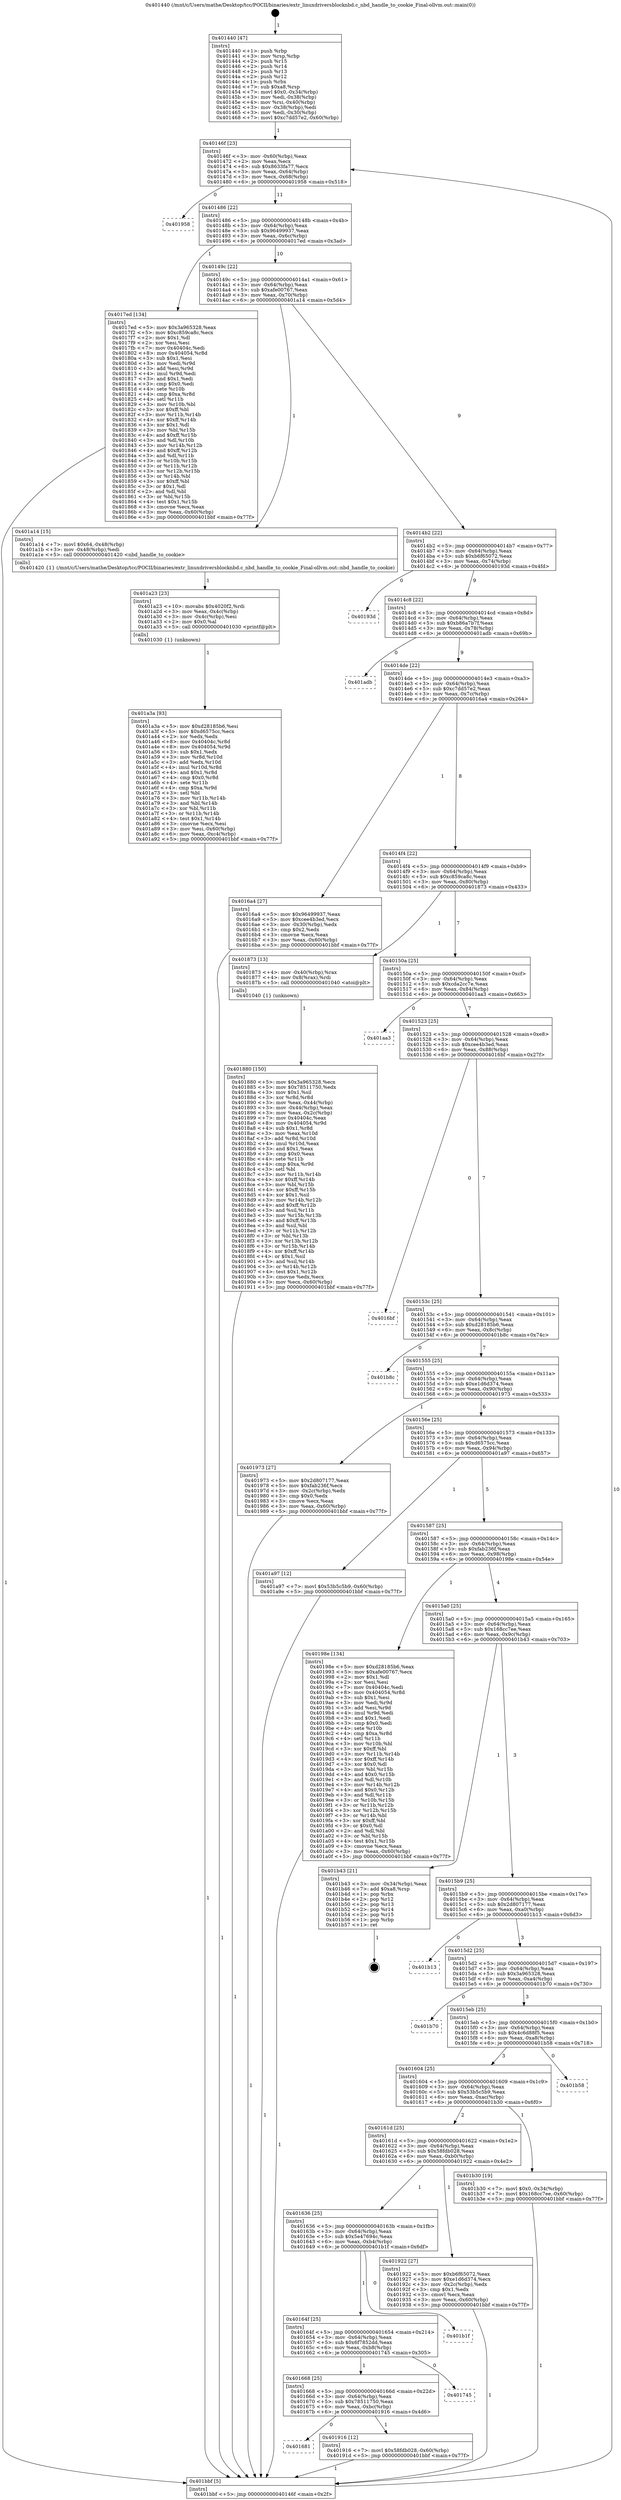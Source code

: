digraph "0x401440" {
  label = "0x401440 (/mnt/c/Users/mathe/Desktop/tcc/POCII/binaries/extr_linuxdriversblocknbd.c_nbd_handle_to_cookie_Final-ollvm.out::main(0))"
  labelloc = "t"
  node[shape=record]

  Entry [label="",width=0.3,height=0.3,shape=circle,fillcolor=black,style=filled]
  "0x40146f" [label="{
     0x40146f [23]\l
     | [instrs]\l
     &nbsp;&nbsp;0x40146f \<+3\>: mov -0x60(%rbp),%eax\l
     &nbsp;&nbsp;0x401472 \<+2\>: mov %eax,%ecx\l
     &nbsp;&nbsp;0x401474 \<+6\>: sub $0x8633fa77,%ecx\l
     &nbsp;&nbsp;0x40147a \<+3\>: mov %eax,-0x64(%rbp)\l
     &nbsp;&nbsp;0x40147d \<+3\>: mov %ecx,-0x68(%rbp)\l
     &nbsp;&nbsp;0x401480 \<+6\>: je 0000000000401958 \<main+0x518\>\l
  }"]
  "0x401958" [label="{
     0x401958\l
  }", style=dashed]
  "0x401486" [label="{
     0x401486 [22]\l
     | [instrs]\l
     &nbsp;&nbsp;0x401486 \<+5\>: jmp 000000000040148b \<main+0x4b\>\l
     &nbsp;&nbsp;0x40148b \<+3\>: mov -0x64(%rbp),%eax\l
     &nbsp;&nbsp;0x40148e \<+5\>: sub $0x96499937,%eax\l
     &nbsp;&nbsp;0x401493 \<+3\>: mov %eax,-0x6c(%rbp)\l
     &nbsp;&nbsp;0x401496 \<+6\>: je 00000000004017ed \<main+0x3ad\>\l
  }"]
  Exit [label="",width=0.3,height=0.3,shape=circle,fillcolor=black,style=filled,peripheries=2]
  "0x4017ed" [label="{
     0x4017ed [134]\l
     | [instrs]\l
     &nbsp;&nbsp;0x4017ed \<+5\>: mov $0x3a965328,%eax\l
     &nbsp;&nbsp;0x4017f2 \<+5\>: mov $0xc859ca8c,%ecx\l
     &nbsp;&nbsp;0x4017f7 \<+2\>: mov $0x1,%dl\l
     &nbsp;&nbsp;0x4017f9 \<+2\>: xor %esi,%esi\l
     &nbsp;&nbsp;0x4017fb \<+7\>: mov 0x40404c,%edi\l
     &nbsp;&nbsp;0x401802 \<+8\>: mov 0x404054,%r8d\l
     &nbsp;&nbsp;0x40180a \<+3\>: sub $0x1,%esi\l
     &nbsp;&nbsp;0x40180d \<+3\>: mov %edi,%r9d\l
     &nbsp;&nbsp;0x401810 \<+3\>: add %esi,%r9d\l
     &nbsp;&nbsp;0x401813 \<+4\>: imul %r9d,%edi\l
     &nbsp;&nbsp;0x401817 \<+3\>: and $0x1,%edi\l
     &nbsp;&nbsp;0x40181a \<+3\>: cmp $0x0,%edi\l
     &nbsp;&nbsp;0x40181d \<+4\>: sete %r10b\l
     &nbsp;&nbsp;0x401821 \<+4\>: cmp $0xa,%r8d\l
     &nbsp;&nbsp;0x401825 \<+4\>: setl %r11b\l
     &nbsp;&nbsp;0x401829 \<+3\>: mov %r10b,%bl\l
     &nbsp;&nbsp;0x40182c \<+3\>: xor $0xff,%bl\l
     &nbsp;&nbsp;0x40182f \<+3\>: mov %r11b,%r14b\l
     &nbsp;&nbsp;0x401832 \<+4\>: xor $0xff,%r14b\l
     &nbsp;&nbsp;0x401836 \<+3\>: xor $0x1,%dl\l
     &nbsp;&nbsp;0x401839 \<+3\>: mov %bl,%r15b\l
     &nbsp;&nbsp;0x40183c \<+4\>: and $0xff,%r15b\l
     &nbsp;&nbsp;0x401840 \<+3\>: and %dl,%r10b\l
     &nbsp;&nbsp;0x401843 \<+3\>: mov %r14b,%r12b\l
     &nbsp;&nbsp;0x401846 \<+4\>: and $0xff,%r12b\l
     &nbsp;&nbsp;0x40184a \<+3\>: and %dl,%r11b\l
     &nbsp;&nbsp;0x40184d \<+3\>: or %r10b,%r15b\l
     &nbsp;&nbsp;0x401850 \<+3\>: or %r11b,%r12b\l
     &nbsp;&nbsp;0x401853 \<+3\>: xor %r12b,%r15b\l
     &nbsp;&nbsp;0x401856 \<+3\>: or %r14b,%bl\l
     &nbsp;&nbsp;0x401859 \<+3\>: xor $0xff,%bl\l
     &nbsp;&nbsp;0x40185c \<+3\>: or $0x1,%dl\l
     &nbsp;&nbsp;0x40185f \<+2\>: and %dl,%bl\l
     &nbsp;&nbsp;0x401861 \<+3\>: or %bl,%r15b\l
     &nbsp;&nbsp;0x401864 \<+4\>: test $0x1,%r15b\l
     &nbsp;&nbsp;0x401868 \<+3\>: cmovne %ecx,%eax\l
     &nbsp;&nbsp;0x40186b \<+3\>: mov %eax,-0x60(%rbp)\l
     &nbsp;&nbsp;0x40186e \<+5\>: jmp 0000000000401bbf \<main+0x77f\>\l
  }"]
  "0x40149c" [label="{
     0x40149c [22]\l
     | [instrs]\l
     &nbsp;&nbsp;0x40149c \<+5\>: jmp 00000000004014a1 \<main+0x61\>\l
     &nbsp;&nbsp;0x4014a1 \<+3\>: mov -0x64(%rbp),%eax\l
     &nbsp;&nbsp;0x4014a4 \<+5\>: sub $0xafe00767,%eax\l
     &nbsp;&nbsp;0x4014a9 \<+3\>: mov %eax,-0x70(%rbp)\l
     &nbsp;&nbsp;0x4014ac \<+6\>: je 0000000000401a14 \<main+0x5d4\>\l
  }"]
  "0x401a3a" [label="{
     0x401a3a [93]\l
     | [instrs]\l
     &nbsp;&nbsp;0x401a3a \<+5\>: mov $0xd28185b6,%esi\l
     &nbsp;&nbsp;0x401a3f \<+5\>: mov $0xd6575cc,%ecx\l
     &nbsp;&nbsp;0x401a44 \<+2\>: xor %edx,%edx\l
     &nbsp;&nbsp;0x401a46 \<+8\>: mov 0x40404c,%r8d\l
     &nbsp;&nbsp;0x401a4e \<+8\>: mov 0x404054,%r9d\l
     &nbsp;&nbsp;0x401a56 \<+3\>: sub $0x1,%edx\l
     &nbsp;&nbsp;0x401a59 \<+3\>: mov %r8d,%r10d\l
     &nbsp;&nbsp;0x401a5c \<+3\>: add %edx,%r10d\l
     &nbsp;&nbsp;0x401a5f \<+4\>: imul %r10d,%r8d\l
     &nbsp;&nbsp;0x401a63 \<+4\>: and $0x1,%r8d\l
     &nbsp;&nbsp;0x401a67 \<+4\>: cmp $0x0,%r8d\l
     &nbsp;&nbsp;0x401a6b \<+4\>: sete %r11b\l
     &nbsp;&nbsp;0x401a6f \<+4\>: cmp $0xa,%r9d\l
     &nbsp;&nbsp;0x401a73 \<+3\>: setl %bl\l
     &nbsp;&nbsp;0x401a76 \<+3\>: mov %r11b,%r14b\l
     &nbsp;&nbsp;0x401a79 \<+3\>: and %bl,%r14b\l
     &nbsp;&nbsp;0x401a7c \<+3\>: xor %bl,%r11b\l
     &nbsp;&nbsp;0x401a7f \<+3\>: or %r11b,%r14b\l
     &nbsp;&nbsp;0x401a82 \<+4\>: test $0x1,%r14b\l
     &nbsp;&nbsp;0x401a86 \<+3\>: cmovne %ecx,%esi\l
     &nbsp;&nbsp;0x401a89 \<+3\>: mov %esi,-0x60(%rbp)\l
     &nbsp;&nbsp;0x401a8c \<+6\>: mov %eax,-0xc4(%rbp)\l
     &nbsp;&nbsp;0x401a92 \<+5\>: jmp 0000000000401bbf \<main+0x77f\>\l
  }"]
  "0x401a14" [label="{
     0x401a14 [15]\l
     | [instrs]\l
     &nbsp;&nbsp;0x401a14 \<+7\>: movl $0x64,-0x48(%rbp)\l
     &nbsp;&nbsp;0x401a1b \<+3\>: mov -0x48(%rbp),%edi\l
     &nbsp;&nbsp;0x401a1e \<+5\>: call 0000000000401420 \<nbd_handle_to_cookie\>\l
     | [calls]\l
     &nbsp;&nbsp;0x401420 \{1\} (/mnt/c/Users/mathe/Desktop/tcc/POCII/binaries/extr_linuxdriversblocknbd.c_nbd_handle_to_cookie_Final-ollvm.out::nbd_handle_to_cookie)\l
  }"]
  "0x4014b2" [label="{
     0x4014b2 [22]\l
     | [instrs]\l
     &nbsp;&nbsp;0x4014b2 \<+5\>: jmp 00000000004014b7 \<main+0x77\>\l
     &nbsp;&nbsp;0x4014b7 \<+3\>: mov -0x64(%rbp),%eax\l
     &nbsp;&nbsp;0x4014ba \<+5\>: sub $0xb6f65072,%eax\l
     &nbsp;&nbsp;0x4014bf \<+3\>: mov %eax,-0x74(%rbp)\l
     &nbsp;&nbsp;0x4014c2 \<+6\>: je 000000000040193d \<main+0x4fd\>\l
  }"]
  "0x401a23" [label="{
     0x401a23 [23]\l
     | [instrs]\l
     &nbsp;&nbsp;0x401a23 \<+10\>: movabs $0x4020f2,%rdi\l
     &nbsp;&nbsp;0x401a2d \<+3\>: mov %eax,-0x4c(%rbp)\l
     &nbsp;&nbsp;0x401a30 \<+3\>: mov -0x4c(%rbp),%esi\l
     &nbsp;&nbsp;0x401a33 \<+2\>: mov $0x0,%al\l
     &nbsp;&nbsp;0x401a35 \<+5\>: call 0000000000401030 \<printf@plt\>\l
     | [calls]\l
     &nbsp;&nbsp;0x401030 \{1\} (unknown)\l
  }"]
  "0x40193d" [label="{
     0x40193d\l
  }", style=dashed]
  "0x4014c8" [label="{
     0x4014c8 [22]\l
     | [instrs]\l
     &nbsp;&nbsp;0x4014c8 \<+5\>: jmp 00000000004014cd \<main+0x8d\>\l
     &nbsp;&nbsp;0x4014cd \<+3\>: mov -0x64(%rbp),%eax\l
     &nbsp;&nbsp;0x4014d0 \<+5\>: sub $0xb86a7b7f,%eax\l
     &nbsp;&nbsp;0x4014d5 \<+3\>: mov %eax,-0x78(%rbp)\l
     &nbsp;&nbsp;0x4014d8 \<+6\>: je 0000000000401adb \<main+0x69b\>\l
  }"]
  "0x401681" [label="{
     0x401681\l
  }", style=dashed]
  "0x401adb" [label="{
     0x401adb\l
  }", style=dashed]
  "0x4014de" [label="{
     0x4014de [22]\l
     | [instrs]\l
     &nbsp;&nbsp;0x4014de \<+5\>: jmp 00000000004014e3 \<main+0xa3\>\l
     &nbsp;&nbsp;0x4014e3 \<+3\>: mov -0x64(%rbp),%eax\l
     &nbsp;&nbsp;0x4014e6 \<+5\>: sub $0xc7dd57e2,%eax\l
     &nbsp;&nbsp;0x4014eb \<+3\>: mov %eax,-0x7c(%rbp)\l
     &nbsp;&nbsp;0x4014ee \<+6\>: je 00000000004016a4 \<main+0x264\>\l
  }"]
  "0x401916" [label="{
     0x401916 [12]\l
     | [instrs]\l
     &nbsp;&nbsp;0x401916 \<+7\>: movl $0x58fdb028,-0x60(%rbp)\l
     &nbsp;&nbsp;0x40191d \<+5\>: jmp 0000000000401bbf \<main+0x77f\>\l
  }"]
  "0x4016a4" [label="{
     0x4016a4 [27]\l
     | [instrs]\l
     &nbsp;&nbsp;0x4016a4 \<+5\>: mov $0x96499937,%eax\l
     &nbsp;&nbsp;0x4016a9 \<+5\>: mov $0xcee4b3ed,%ecx\l
     &nbsp;&nbsp;0x4016ae \<+3\>: mov -0x30(%rbp),%edx\l
     &nbsp;&nbsp;0x4016b1 \<+3\>: cmp $0x2,%edx\l
     &nbsp;&nbsp;0x4016b4 \<+3\>: cmovne %ecx,%eax\l
     &nbsp;&nbsp;0x4016b7 \<+3\>: mov %eax,-0x60(%rbp)\l
     &nbsp;&nbsp;0x4016ba \<+5\>: jmp 0000000000401bbf \<main+0x77f\>\l
  }"]
  "0x4014f4" [label="{
     0x4014f4 [22]\l
     | [instrs]\l
     &nbsp;&nbsp;0x4014f4 \<+5\>: jmp 00000000004014f9 \<main+0xb9\>\l
     &nbsp;&nbsp;0x4014f9 \<+3\>: mov -0x64(%rbp),%eax\l
     &nbsp;&nbsp;0x4014fc \<+5\>: sub $0xc859ca8c,%eax\l
     &nbsp;&nbsp;0x401501 \<+3\>: mov %eax,-0x80(%rbp)\l
     &nbsp;&nbsp;0x401504 \<+6\>: je 0000000000401873 \<main+0x433\>\l
  }"]
  "0x401bbf" [label="{
     0x401bbf [5]\l
     | [instrs]\l
     &nbsp;&nbsp;0x401bbf \<+5\>: jmp 000000000040146f \<main+0x2f\>\l
  }"]
  "0x401440" [label="{
     0x401440 [47]\l
     | [instrs]\l
     &nbsp;&nbsp;0x401440 \<+1\>: push %rbp\l
     &nbsp;&nbsp;0x401441 \<+3\>: mov %rsp,%rbp\l
     &nbsp;&nbsp;0x401444 \<+2\>: push %r15\l
     &nbsp;&nbsp;0x401446 \<+2\>: push %r14\l
     &nbsp;&nbsp;0x401448 \<+2\>: push %r13\l
     &nbsp;&nbsp;0x40144a \<+2\>: push %r12\l
     &nbsp;&nbsp;0x40144c \<+1\>: push %rbx\l
     &nbsp;&nbsp;0x40144d \<+7\>: sub $0xa8,%rsp\l
     &nbsp;&nbsp;0x401454 \<+7\>: movl $0x0,-0x34(%rbp)\l
     &nbsp;&nbsp;0x40145b \<+3\>: mov %edi,-0x38(%rbp)\l
     &nbsp;&nbsp;0x40145e \<+4\>: mov %rsi,-0x40(%rbp)\l
     &nbsp;&nbsp;0x401462 \<+3\>: mov -0x38(%rbp),%edi\l
     &nbsp;&nbsp;0x401465 \<+3\>: mov %edi,-0x30(%rbp)\l
     &nbsp;&nbsp;0x401468 \<+7\>: movl $0xc7dd57e2,-0x60(%rbp)\l
  }"]
  "0x401668" [label="{
     0x401668 [25]\l
     | [instrs]\l
     &nbsp;&nbsp;0x401668 \<+5\>: jmp 000000000040166d \<main+0x22d\>\l
     &nbsp;&nbsp;0x40166d \<+3\>: mov -0x64(%rbp),%eax\l
     &nbsp;&nbsp;0x401670 \<+5\>: sub $0x78511750,%eax\l
     &nbsp;&nbsp;0x401675 \<+6\>: mov %eax,-0xbc(%rbp)\l
     &nbsp;&nbsp;0x40167b \<+6\>: je 0000000000401916 \<main+0x4d6\>\l
  }"]
  "0x401873" [label="{
     0x401873 [13]\l
     | [instrs]\l
     &nbsp;&nbsp;0x401873 \<+4\>: mov -0x40(%rbp),%rax\l
     &nbsp;&nbsp;0x401877 \<+4\>: mov 0x8(%rax),%rdi\l
     &nbsp;&nbsp;0x40187b \<+5\>: call 0000000000401040 \<atoi@plt\>\l
     | [calls]\l
     &nbsp;&nbsp;0x401040 \{1\} (unknown)\l
  }"]
  "0x40150a" [label="{
     0x40150a [25]\l
     | [instrs]\l
     &nbsp;&nbsp;0x40150a \<+5\>: jmp 000000000040150f \<main+0xcf\>\l
     &nbsp;&nbsp;0x40150f \<+3\>: mov -0x64(%rbp),%eax\l
     &nbsp;&nbsp;0x401512 \<+5\>: sub $0xcda2cc7e,%eax\l
     &nbsp;&nbsp;0x401517 \<+6\>: mov %eax,-0x84(%rbp)\l
     &nbsp;&nbsp;0x40151d \<+6\>: je 0000000000401aa3 \<main+0x663\>\l
  }"]
  "0x401880" [label="{
     0x401880 [150]\l
     | [instrs]\l
     &nbsp;&nbsp;0x401880 \<+5\>: mov $0x3a965328,%ecx\l
     &nbsp;&nbsp;0x401885 \<+5\>: mov $0x78511750,%edx\l
     &nbsp;&nbsp;0x40188a \<+3\>: mov $0x1,%sil\l
     &nbsp;&nbsp;0x40188d \<+3\>: xor %r8d,%r8d\l
     &nbsp;&nbsp;0x401890 \<+3\>: mov %eax,-0x44(%rbp)\l
     &nbsp;&nbsp;0x401893 \<+3\>: mov -0x44(%rbp),%eax\l
     &nbsp;&nbsp;0x401896 \<+3\>: mov %eax,-0x2c(%rbp)\l
     &nbsp;&nbsp;0x401899 \<+7\>: mov 0x40404c,%eax\l
     &nbsp;&nbsp;0x4018a0 \<+8\>: mov 0x404054,%r9d\l
     &nbsp;&nbsp;0x4018a8 \<+4\>: sub $0x1,%r8d\l
     &nbsp;&nbsp;0x4018ac \<+3\>: mov %eax,%r10d\l
     &nbsp;&nbsp;0x4018af \<+3\>: add %r8d,%r10d\l
     &nbsp;&nbsp;0x4018b2 \<+4\>: imul %r10d,%eax\l
     &nbsp;&nbsp;0x4018b6 \<+3\>: and $0x1,%eax\l
     &nbsp;&nbsp;0x4018b9 \<+3\>: cmp $0x0,%eax\l
     &nbsp;&nbsp;0x4018bc \<+4\>: sete %r11b\l
     &nbsp;&nbsp;0x4018c0 \<+4\>: cmp $0xa,%r9d\l
     &nbsp;&nbsp;0x4018c4 \<+3\>: setl %bl\l
     &nbsp;&nbsp;0x4018c7 \<+3\>: mov %r11b,%r14b\l
     &nbsp;&nbsp;0x4018ca \<+4\>: xor $0xff,%r14b\l
     &nbsp;&nbsp;0x4018ce \<+3\>: mov %bl,%r15b\l
     &nbsp;&nbsp;0x4018d1 \<+4\>: xor $0xff,%r15b\l
     &nbsp;&nbsp;0x4018d5 \<+4\>: xor $0x1,%sil\l
     &nbsp;&nbsp;0x4018d9 \<+3\>: mov %r14b,%r12b\l
     &nbsp;&nbsp;0x4018dc \<+4\>: and $0xff,%r12b\l
     &nbsp;&nbsp;0x4018e0 \<+3\>: and %sil,%r11b\l
     &nbsp;&nbsp;0x4018e3 \<+3\>: mov %r15b,%r13b\l
     &nbsp;&nbsp;0x4018e6 \<+4\>: and $0xff,%r13b\l
     &nbsp;&nbsp;0x4018ea \<+3\>: and %sil,%bl\l
     &nbsp;&nbsp;0x4018ed \<+3\>: or %r11b,%r12b\l
     &nbsp;&nbsp;0x4018f0 \<+3\>: or %bl,%r13b\l
     &nbsp;&nbsp;0x4018f3 \<+3\>: xor %r13b,%r12b\l
     &nbsp;&nbsp;0x4018f6 \<+3\>: or %r15b,%r14b\l
     &nbsp;&nbsp;0x4018f9 \<+4\>: xor $0xff,%r14b\l
     &nbsp;&nbsp;0x4018fd \<+4\>: or $0x1,%sil\l
     &nbsp;&nbsp;0x401901 \<+3\>: and %sil,%r14b\l
     &nbsp;&nbsp;0x401904 \<+3\>: or %r14b,%r12b\l
     &nbsp;&nbsp;0x401907 \<+4\>: test $0x1,%r12b\l
     &nbsp;&nbsp;0x40190b \<+3\>: cmovne %edx,%ecx\l
     &nbsp;&nbsp;0x40190e \<+3\>: mov %ecx,-0x60(%rbp)\l
     &nbsp;&nbsp;0x401911 \<+5\>: jmp 0000000000401bbf \<main+0x77f\>\l
  }"]
  "0x401745" [label="{
     0x401745\l
  }", style=dashed]
  "0x401aa3" [label="{
     0x401aa3\l
  }", style=dashed]
  "0x401523" [label="{
     0x401523 [25]\l
     | [instrs]\l
     &nbsp;&nbsp;0x401523 \<+5\>: jmp 0000000000401528 \<main+0xe8\>\l
     &nbsp;&nbsp;0x401528 \<+3\>: mov -0x64(%rbp),%eax\l
     &nbsp;&nbsp;0x40152b \<+5\>: sub $0xcee4b3ed,%eax\l
     &nbsp;&nbsp;0x401530 \<+6\>: mov %eax,-0x88(%rbp)\l
     &nbsp;&nbsp;0x401536 \<+6\>: je 00000000004016bf \<main+0x27f\>\l
  }"]
  "0x40164f" [label="{
     0x40164f [25]\l
     | [instrs]\l
     &nbsp;&nbsp;0x40164f \<+5\>: jmp 0000000000401654 \<main+0x214\>\l
     &nbsp;&nbsp;0x401654 \<+3\>: mov -0x64(%rbp),%eax\l
     &nbsp;&nbsp;0x401657 \<+5\>: sub $0x6f7852dd,%eax\l
     &nbsp;&nbsp;0x40165c \<+6\>: mov %eax,-0xb8(%rbp)\l
     &nbsp;&nbsp;0x401662 \<+6\>: je 0000000000401745 \<main+0x305\>\l
  }"]
  "0x4016bf" [label="{
     0x4016bf\l
  }", style=dashed]
  "0x40153c" [label="{
     0x40153c [25]\l
     | [instrs]\l
     &nbsp;&nbsp;0x40153c \<+5\>: jmp 0000000000401541 \<main+0x101\>\l
     &nbsp;&nbsp;0x401541 \<+3\>: mov -0x64(%rbp),%eax\l
     &nbsp;&nbsp;0x401544 \<+5\>: sub $0xd28185b6,%eax\l
     &nbsp;&nbsp;0x401549 \<+6\>: mov %eax,-0x8c(%rbp)\l
     &nbsp;&nbsp;0x40154f \<+6\>: je 0000000000401b8c \<main+0x74c\>\l
  }"]
  "0x401b1f" [label="{
     0x401b1f\l
  }", style=dashed]
  "0x401b8c" [label="{
     0x401b8c\l
  }", style=dashed]
  "0x401555" [label="{
     0x401555 [25]\l
     | [instrs]\l
     &nbsp;&nbsp;0x401555 \<+5\>: jmp 000000000040155a \<main+0x11a\>\l
     &nbsp;&nbsp;0x40155a \<+3\>: mov -0x64(%rbp),%eax\l
     &nbsp;&nbsp;0x40155d \<+5\>: sub $0xe1d6d374,%eax\l
     &nbsp;&nbsp;0x401562 \<+6\>: mov %eax,-0x90(%rbp)\l
     &nbsp;&nbsp;0x401568 \<+6\>: je 0000000000401973 \<main+0x533\>\l
  }"]
  "0x401636" [label="{
     0x401636 [25]\l
     | [instrs]\l
     &nbsp;&nbsp;0x401636 \<+5\>: jmp 000000000040163b \<main+0x1fb\>\l
     &nbsp;&nbsp;0x40163b \<+3\>: mov -0x64(%rbp),%eax\l
     &nbsp;&nbsp;0x40163e \<+5\>: sub $0x5e47694c,%eax\l
     &nbsp;&nbsp;0x401643 \<+6\>: mov %eax,-0xb4(%rbp)\l
     &nbsp;&nbsp;0x401649 \<+6\>: je 0000000000401b1f \<main+0x6df\>\l
  }"]
  "0x401973" [label="{
     0x401973 [27]\l
     | [instrs]\l
     &nbsp;&nbsp;0x401973 \<+5\>: mov $0x2d807177,%eax\l
     &nbsp;&nbsp;0x401978 \<+5\>: mov $0xfab236f,%ecx\l
     &nbsp;&nbsp;0x40197d \<+3\>: mov -0x2c(%rbp),%edx\l
     &nbsp;&nbsp;0x401980 \<+3\>: cmp $0x0,%edx\l
     &nbsp;&nbsp;0x401983 \<+3\>: cmove %ecx,%eax\l
     &nbsp;&nbsp;0x401986 \<+3\>: mov %eax,-0x60(%rbp)\l
     &nbsp;&nbsp;0x401989 \<+5\>: jmp 0000000000401bbf \<main+0x77f\>\l
  }"]
  "0x40156e" [label="{
     0x40156e [25]\l
     | [instrs]\l
     &nbsp;&nbsp;0x40156e \<+5\>: jmp 0000000000401573 \<main+0x133\>\l
     &nbsp;&nbsp;0x401573 \<+3\>: mov -0x64(%rbp),%eax\l
     &nbsp;&nbsp;0x401576 \<+5\>: sub $0xd6575cc,%eax\l
     &nbsp;&nbsp;0x40157b \<+6\>: mov %eax,-0x94(%rbp)\l
     &nbsp;&nbsp;0x401581 \<+6\>: je 0000000000401a97 \<main+0x657\>\l
  }"]
  "0x401922" [label="{
     0x401922 [27]\l
     | [instrs]\l
     &nbsp;&nbsp;0x401922 \<+5\>: mov $0xb6f65072,%eax\l
     &nbsp;&nbsp;0x401927 \<+5\>: mov $0xe1d6d374,%ecx\l
     &nbsp;&nbsp;0x40192c \<+3\>: mov -0x2c(%rbp),%edx\l
     &nbsp;&nbsp;0x40192f \<+3\>: cmp $0x1,%edx\l
     &nbsp;&nbsp;0x401932 \<+3\>: cmovl %ecx,%eax\l
     &nbsp;&nbsp;0x401935 \<+3\>: mov %eax,-0x60(%rbp)\l
     &nbsp;&nbsp;0x401938 \<+5\>: jmp 0000000000401bbf \<main+0x77f\>\l
  }"]
  "0x401a97" [label="{
     0x401a97 [12]\l
     | [instrs]\l
     &nbsp;&nbsp;0x401a97 \<+7\>: movl $0x53b5c5b9,-0x60(%rbp)\l
     &nbsp;&nbsp;0x401a9e \<+5\>: jmp 0000000000401bbf \<main+0x77f\>\l
  }"]
  "0x401587" [label="{
     0x401587 [25]\l
     | [instrs]\l
     &nbsp;&nbsp;0x401587 \<+5\>: jmp 000000000040158c \<main+0x14c\>\l
     &nbsp;&nbsp;0x40158c \<+3\>: mov -0x64(%rbp),%eax\l
     &nbsp;&nbsp;0x40158f \<+5\>: sub $0xfab236f,%eax\l
     &nbsp;&nbsp;0x401594 \<+6\>: mov %eax,-0x98(%rbp)\l
     &nbsp;&nbsp;0x40159a \<+6\>: je 000000000040198e \<main+0x54e\>\l
  }"]
  "0x40161d" [label="{
     0x40161d [25]\l
     | [instrs]\l
     &nbsp;&nbsp;0x40161d \<+5\>: jmp 0000000000401622 \<main+0x1e2\>\l
     &nbsp;&nbsp;0x401622 \<+3\>: mov -0x64(%rbp),%eax\l
     &nbsp;&nbsp;0x401625 \<+5\>: sub $0x58fdb028,%eax\l
     &nbsp;&nbsp;0x40162a \<+6\>: mov %eax,-0xb0(%rbp)\l
     &nbsp;&nbsp;0x401630 \<+6\>: je 0000000000401922 \<main+0x4e2\>\l
  }"]
  "0x40198e" [label="{
     0x40198e [134]\l
     | [instrs]\l
     &nbsp;&nbsp;0x40198e \<+5\>: mov $0xd28185b6,%eax\l
     &nbsp;&nbsp;0x401993 \<+5\>: mov $0xafe00767,%ecx\l
     &nbsp;&nbsp;0x401998 \<+2\>: mov $0x1,%dl\l
     &nbsp;&nbsp;0x40199a \<+2\>: xor %esi,%esi\l
     &nbsp;&nbsp;0x40199c \<+7\>: mov 0x40404c,%edi\l
     &nbsp;&nbsp;0x4019a3 \<+8\>: mov 0x404054,%r8d\l
     &nbsp;&nbsp;0x4019ab \<+3\>: sub $0x1,%esi\l
     &nbsp;&nbsp;0x4019ae \<+3\>: mov %edi,%r9d\l
     &nbsp;&nbsp;0x4019b1 \<+3\>: add %esi,%r9d\l
     &nbsp;&nbsp;0x4019b4 \<+4\>: imul %r9d,%edi\l
     &nbsp;&nbsp;0x4019b8 \<+3\>: and $0x1,%edi\l
     &nbsp;&nbsp;0x4019bb \<+3\>: cmp $0x0,%edi\l
     &nbsp;&nbsp;0x4019be \<+4\>: sete %r10b\l
     &nbsp;&nbsp;0x4019c2 \<+4\>: cmp $0xa,%r8d\l
     &nbsp;&nbsp;0x4019c6 \<+4\>: setl %r11b\l
     &nbsp;&nbsp;0x4019ca \<+3\>: mov %r10b,%bl\l
     &nbsp;&nbsp;0x4019cd \<+3\>: xor $0xff,%bl\l
     &nbsp;&nbsp;0x4019d0 \<+3\>: mov %r11b,%r14b\l
     &nbsp;&nbsp;0x4019d3 \<+4\>: xor $0xff,%r14b\l
     &nbsp;&nbsp;0x4019d7 \<+3\>: xor $0x0,%dl\l
     &nbsp;&nbsp;0x4019da \<+3\>: mov %bl,%r15b\l
     &nbsp;&nbsp;0x4019dd \<+4\>: and $0x0,%r15b\l
     &nbsp;&nbsp;0x4019e1 \<+3\>: and %dl,%r10b\l
     &nbsp;&nbsp;0x4019e4 \<+3\>: mov %r14b,%r12b\l
     &nbsp;&nbsp;0x4019e7 \<+4\>: and $0x0,%r12b\l
     &nbsp;&nbsp;0x4019eb \<+3\>: and %dl,%r11b\l
     &nbsp;&nbsp;0x4019ee \<+3\>: or %r10b,%r15b\l
     &nbsp;&nbsp;0x4019f1 \<+3\>: or %r11b,%r12b\l
     &nbsp;&nbsp;0x4019f4 \<+3\>: xor %r12b,%r15b\l
     &nbsp;&nbsp;0x4019f7 \<+3\>: or %r14b,%bl\l
     &nbsp;&nbsp;0x4019fa \<+3\>: xor $0xff,%bl\l
     &nbsp;&nbsp;0x4019fd \<+3\>: or $0x0,%dl\l
     &nbsp;&nbsp;0x401a00 \<+2\>: and %dl,%bl\l
     &nbsp;&nbsp;0x401a02 \<+3\>: or %bl,%r15b\l
     &nbsp;&nbsp;0x401a05 \<+4\>: test $0x1,%r15b\l
     &nbsp;&nbsp;0x401a09 \<+3\>: cmovne %ecx,%eax\l
     &nbsp;&nbsp;0x401a0c \<+3\>: mov %eax,-0x60(%rbp)\l
     &nbsp;&nbsp;0x401a0f \<+5\>: jmp 0000000000401bbf \<main+0x77f\>\l
  }"]
  "0x4015a0" [label="{
     0x4015a0 [25]\l
     | [instrs]\l
     &nbsp;&nbsp;0x4015a0 \<+5\>: jmp 00000000004015a5 \<main+0x165\>\l
     &nbsp;&nbsp;0x4015a5 \<+3\>: mov -0x64(%rbp),%eax\l
     &nbsp;&nbsp;0x4015a8 \<+5\>: sub $0x168cc7ee,%eax\l
     &nbsp;&nbsp;0x4015ad \<+6\>: mov %eax,-0x9c(%rbp)\l
     &nbsp;&nbsp;0x4015b3 \<+6\>: je 0000000000401b43 \<main+0x703\>\l
  }"]
  "0x401b30" [label="{
     0x401b30 [19]\l
     | [instrs]\l
     &nbsp;&nbsp;0x401b30 \<+7\>: movl $0x0,-0x34(%rbp)\l
     &nbsp;&nbsp;0x401b37 \<+7\>: movl $0x168cc7ee,-0x60(%rbp)\l
     &nbsp;&nbsp;0x401b3e \<+5\>: jmp 0000000000401bbf \<main+0x77f\>\l
  }"]
  "0x401b43" [label="{
     0x401b43 [21]\l
     | [instrs]\l
     &nbsp;&nbsp;0x401b43 \<+3\>: mov -0x34(%rbp),%eax\l
     &nbsp;&nbsp;0x401b46 \<+7\>: add $0xa8,%rsp\l
     &nbsp;&nbsp;0x401b4d \<+1\>: pop %rbx\l
     &nbsp;&nbsp;0x401b4e \<+2\>: pop %r12\l
     &nbsp;&nbsp;0x401b50 \<+2\>: pop %r13\l
     &nbsp;&nbsp;0x401b52 \<+2\>: pop %r14\l
     &nbsp;&nbsp;0x401b54 \<+2\>: pop %r15\l
     &nbsp;&nbsp;0x401b56 \<+1\>: pop %rbp\l
     &nbsp;&nbsp;0x401b57 \<+1\>: ret\l
  }"]
  "0x4015b9" [label="{
     0x4015b9 [25]\l
     | [instrs]\l
     &nbsp;&nbsp;0x4015b9 \<+5\>: jmp 00000000004015be \<main+0x17e\>\l
     &nbsp;&nbsp;0x4015be \<+3\>: mov -0x64(%rbp),%eax\l
     &nbsp;&nbsp;0x4015c1 \<+5\>: sub $0x2d807177,%eax\l
     &nbsp;&nbsp;0x4015c6 \<+6\>: mov %eax,-0xa0(%rbp)\l
     &nbsp;&nbsp;0x4015cc \<+6\>: je 0000000000401b13 \<main+0x6d3\>\l
  }"]
  "0x401604" [label="{
     0x401604 [25]\l
     | [instrs]\l
     &nbsp;&nbsp;0x401604 \<+5\>: jmp 0000000000401609 \<main+0x1c9\>\l
     &nbsp;&nbsp;0x401609 \<+3\>: mov -0x64(%rbp),%eax\l
     &nbsp;&nbsp;0x40160c \<+5\>: sub $0x53b5c5b9,%eax\l
     &nbsp;&nbsp;0x401611 \<+6\>: mov %eax,-0xac(%rbp)\l
     &nbsp;&nbsp;0x401617 \<+6\>: je 0000000000401b30 \<main+0x6f0\>\l
  }"]
  "0x401b13" [label="{
     0x401b13\l
  }", style=dashed]
  "0x4015d2" [label="{
     0x4015d2 [25]\l
     | [instrs]\l
     &nbsp;&nbsp;0x4015d2 \<+5\>: jmp 00000000004015d7 \<main+0x197\>\l
     &nbsp;&nbsp;0x4015d7 \<+3\>: mov -0x64(%rbp),%eax\l
     &nbsp;&nbsp;0x4015da \<+5\>: sub $0x3a965328,%eax\l
     &nbsp;&nbsp;0x4015df \<+6\>: mov %eax,-0xa4(%rbp)\l
     &nbsp;&nbsp;0x4015e5 \<+6\>: je 0000000000401b70 \<main+0x730\>\l
  }"]
  "0x401b58" [label="{
     0x401b58\l
  }", style=dashed]
  "0x401b70" [label="{
     0x401b70\l
  }", style=dashed]
  "0x4015eb" [label="{
     0x4015eb [25]\l
     | [instrs]\l
     &nbsp;&nbsp;0x4015eb \<+5\>: jmp 00000000004015f0 \<main+0x1b0\>\l
     &nbsp;&nbsp;0x4015f0 \<+3\>: mov -0x64(%rbp),%eax\l
     &nbsp;&nbsp;0x4015f3 \<+5\>: sub $0x4c6d88f5,%eax\l
     &nbsp;&nbsp;0x4015f8 \<+6\>: mov %eax,-0xa8(%rbp)\l
     &nbsp;&nbsp;0x4015fe \<+6\>: je 0000000000401b58 \<main+0x718\>\l
  }"]
  Entry -> "0x401440" [label=" 1"]
  "0x40146f" -> "0x401958" [label=" 0"]
  "0x40146f" -> "0x401486" [label=" 11"]
  "0x401b43" -> Exit [label=" 1"]
  "0x401486" -> "0x4017ed" [label=" 1"]
  "0x401486" -> "0x40149c" [label=" 10"]
  "0x401b30" -> "0x401bbf" [label=" 1"]
  "0x40149c" -> "0x401a14" [label=" 1"]
  "0x40149c" -> "0x4014b2" [label=" 9"]
  "0x401a97" -> "0x401bbf" [label=" 1"]
  "0x4014b2" -> "0x40193d" [label=" 0"]
  "0x4014b2" -> "0x4014c8" [label=" 9"]
  "0x401a3a" -> "0x401bbf" [label=" 1"]
  "0x4014c8" -> "0x401adb" [label=" 0"]
  "0x4014c8" -> "0x4014de" [label=" 9"]
  "0x401a23" -> "0x401a3a" [label=" 1"]
  "0x4014de" -> "0x4016a4" [label=" 1"]
  "0x4014de" -> "0x4014f4" [label=" 8"]
  "0x4016a4" -> "0x401bbf" [label=" 1"]
  "0x401440" -> "0x40146f" [label=" 1"]
  "0x401bbf" -> "0x40146f" [label=" 10"]
  "0x4017ed" -> "0x401bbf" [label=" 1"]
  "0x401a14" -> "0x401a23" [label=" 1"]
  "0x4014f4" -> "0x401873" [label=" 1"]
  "0x4014f4" -> "0x40150a" [label=" 7"]
  "0x401873" -> "0x401880" [label=" 1"]
  "0x401880" -> "0x401bbf" [label=" 1"]
  "0x401973" -> "0x401bbf" [label=" 1"]
  "0x40150a" -> "0x401aa3" [label=" 0"]
  "0x40150a" -> "0x401523" [label=" 7"]
  "0x401922" -> "0x401bbf" [label=" 1"]
  "0x401523" -> "0x4016bf" [label=" 0"]
  "0x401523" -> "0x40153c" [label=" 7"]
  "0x401668" -> "0x401681" [label=" 0"]
  "0x40153c" -> "0x401b8c" [label=" 0"]
  "0x40153c" -> "0x401555" [label=" 7"]
  "0x401668" -> "0x401916" [label=" 1"]
  "0x401555" -> "0x401973" [label=" 1"]
  "0x401555" -> "0x40156e" [label=" 6"]
  "0x40164f" -> "0x401668" [label=" 1"]
  "0x40156e" -> "0x401a97" [label=" 1"]
  "0x40156e" -> "0x401587" [label=" 5"]
  "0x40164f" -> "0x401745" [label=" 0"]
  "0x401587" -> "0x40198e" [label=" 1"]
  "0x401587" -> "0x4015a0" [label=" 4"]
  "0x401636" -> "0x40164f" [label=" 1"]
  "0x4015a0" -> "0x401b43" [label=" 1"]
  "0x4015a0" -> "0x4015b9" [label=" 3"]
  "0x401636" -> "0x401b1f" [label=" 0"]
  "0x4015b9" -> "0x401b13" [label=" 0"]
  "0x4015b9" -> "0x4015d2" [label=" 3"]
  "0x40161d" -> "0x401636" [label=" 1"]
  "0x4015d2" -> "0x401b70" [label=" 0"]
  "0x4015d2" -> "0x4015eb" [label=" 3"]
  "0x40161d" -> "0x401922" [label=" 1"]
  "0x4015eb" -> "0x401b58" [label=" 0"]
  "0x4015eb" -> "0x401604" [label=" 3"]
  "0x40198e" -> "0x401bbf" [label=" 1"]
  "0x401604" -> "0x401b30" [label=" 1"]
  "0x401604" -> "0x40161d" [label=" 2"]
  "0x401916" -> "0x401bbf" [label=" 1"]
}
